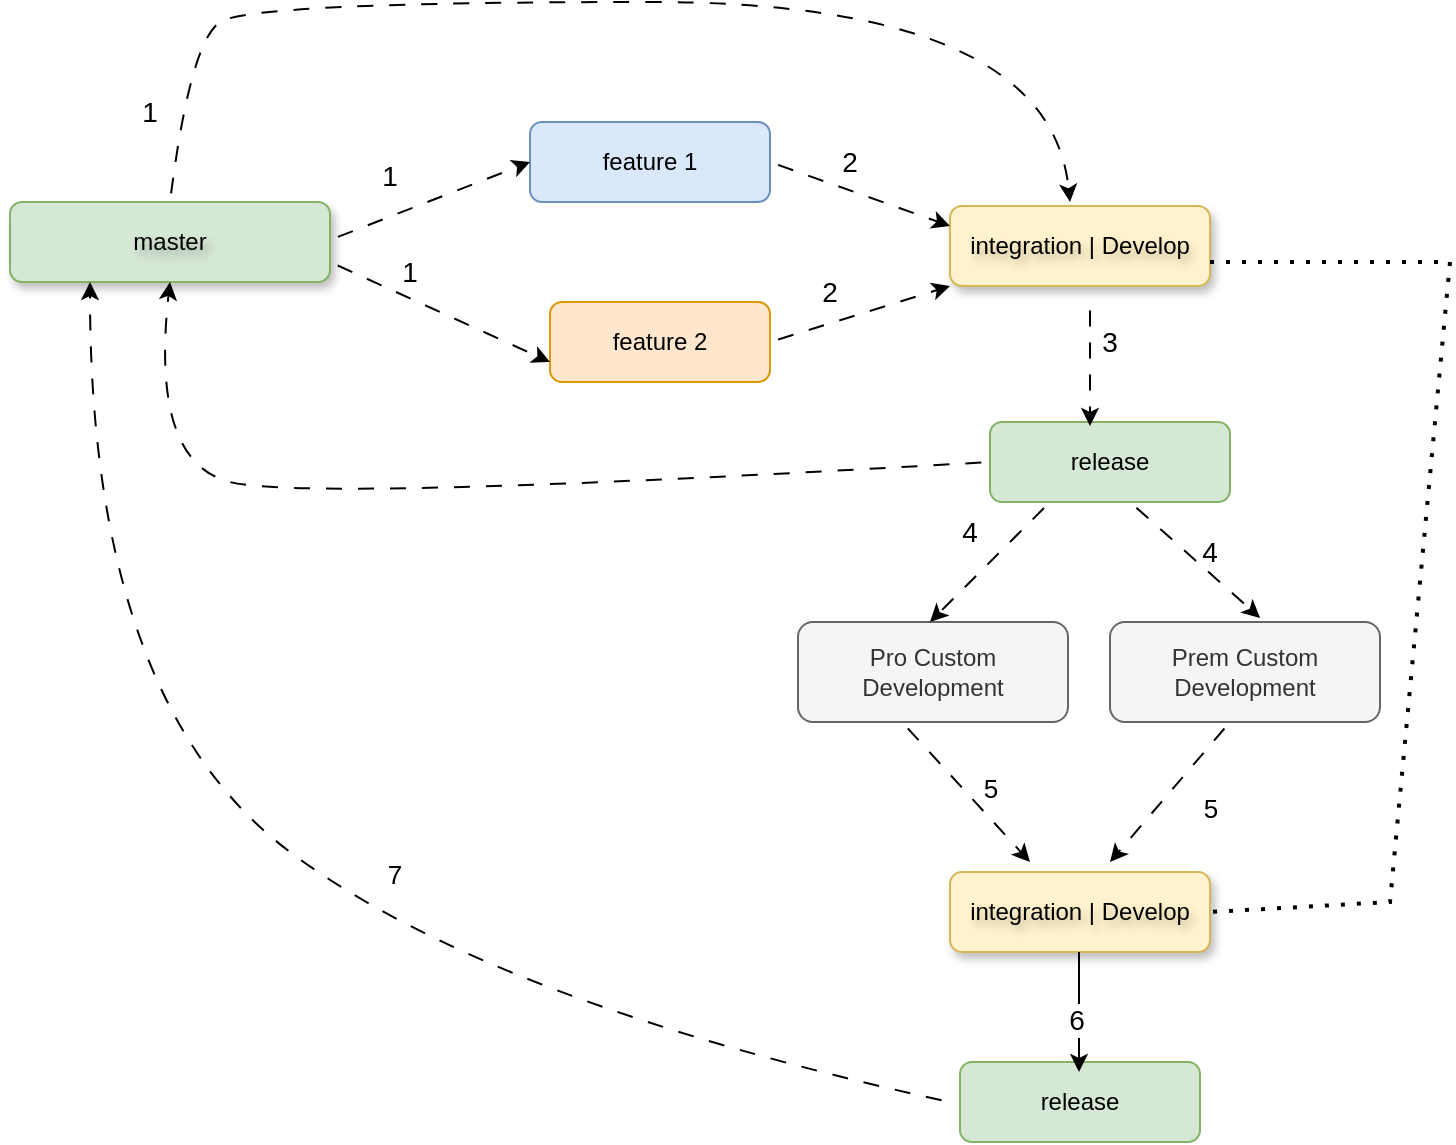 <mxfile version="24.0.2" type="github">
  <diagram name="Page-1" id="WWxiEu2j7Ve1bXlHETC6">
    <mxGraphModel dx="1222" dy="750" grid="1" gridSize="10" guides="1" tooltips="1" connect="1" arrows="1" fold="1" page="1" pageScale="1" pageWidth="827" pageHeight="1169" math="0" shadow="0">
      <root>
        <mxCell id="0" />
        <mxCell id="1" parent="0" />
        <mxCell id="AiDGs9eZDvrLeLsKu905-1" value="integration | Develop" style="rounded=1;whiteSpace=wrap;html=1;fillColor=#fff2cc;strokeColor=#d6b656;shadow=1;textShadow=1;" vertex="1" parent="1">
          <mxGeometry x="490" y="252" width="130" height="40" as="geometry" />
        </mxCell>
        <mxCell id="AiDGs9eZDvrLeLsKu905-2" value="master" style="rounded=1;whiteSpace=wrap;html=1;fillColor=#d5e8d4;strokeColor=#82b366;shadow=1;textShadow=1;" vertex="1" parent="1">
          <mxGeometry x="20" y="250" width="160" height="40" as="geometry" />
        </mxCell>
        <mxCell id="AiDGs9eZDvrLeLsKu905-4" value="feature 1" style="rounded=1;whiteSpace=wrap;html=1;fillColor=#dae8fc;strokeColor=#6c8ebf;" vertex="1" parent="1">
          <mxGeometry x="280" y="210" width="120" height="40" as="geometry" />
        </mxCell>
        <mxCell id="AiDGs9eZDvrLeLsKu905-5" value="feature 2" style="rounded=1;whiteSpace=wrap;html=1;fillColor=#ffe6cc;strokeColor=#d79b00;" vertex="1" parent="1">
          <mxGeometry x="290" y="300" width="110" height="40" as="geometry" />
        </mxCell>
        <mxCell id="AiDGs9eZDvrLeLsKu905-6" value="" style="endArrow=classic;html=1;rounded=0;flowAnimation=1;" edge="1" parent="1">
          <mxGeometry width="50" height="50" relative="1" as="geometry">
            <mxPoint x="180" y="269" as="sourcePoint" />
            <mxPoint x="280" y="230" as="targetPoint" />
          </mxGeometry>
        </mxCell>
        <mxCell id="AiDGs9eZDvrLeLsKu905-7" value="" style="endArrow=classic;html=1;rounded=0;entryX=0;entryY=0.75;entryDx=0;entryDy=0;flowAnimation=1;" edge="1" parent="1" target="AiDGs9eZDvrLeLsKu905-5">
          <mxGeometry width="50" height="50" relative="1" as="geometry">
            <mxPoint x="180" y="280" as="sourcePoint" />
            <mxPoint x="250" y="310" as="targetPoint" />
          </mxGeometry>
        </mxCell>
        <mxCell id="AiDGs9eZDvrLeLsKu905-8" value="" style="endArrow=classic;html=1;rounded=0;exitX=1;exitY=0.5;exitDx=0;exitDy=0;entryX=0;entryY=0.25;entryDx=0;entryDy=0;flowAnimation=1;" edge="1" parent="1" source="AiDGs9eZDvrLeLsKu905-4" target="AiDGs9eZDvrLeLsKu905-1">
          <mxGeometry width="50" height="50" relative="1" as="geometry">
            <mxPoint x="460" y="220" as="sourcePoint" />
            <mxPoint x="510" y="170" as="targetPoint" />
          </mxGeometry>
        </mxCell>
        <mxCell id="AiDGs9eZDvrLeLsKu905-9" value="" style="endArrow=classic;html=1;rounded=0;entryX=0;entryY=1;entryDx=0;entryDy=0;flowAnimation=1;" edge="1" parent="1" target="AiDGs9eZDvrLeLsKu905-1">
          <mxGeometry width="50" height="50" relative="1" as="geometry">
            <mxPoint x="400" y="320" as="sourcePoint" />
            <mxPoint x="480" y="290" as="targetPoint" />
          </mxGeometry>
        </mxCell>
        <mxCell id="AiDGs9eZDvrLeLsKu905-10" value="release" style="rounded=1;whiteSpace=wrap;html=1;fillColor=#d5e8d4;strokeColor=#82b366;" vertex="1" parent="1">
          <mxGeometry x="510" y="360" width="120" height="40" as="geometry" />
        </mxCell>
        <mxCell id="AiDGs9eZDvrLeLsKu905-12" value="" style="curved=1;endArrow=classic;html=1;rounded=0;exitX=0.5;exitY=0;exitDx=0;exitDy=0;flowAnimation=1;" edge="1" parent="1" source="AiDGs9eZDvrLeLsKu905-2">
          <mxGeometry width="50" height="50" relative="1" as="geometry">
            <mxPoint x="130" y="220" as="sourcePoint" />
            <mxPoint x="550" y="250" as="targetPoint" />
            <Array as="points">
              <mxPoint x="110" y="170" />
              <mxPoint x="140" y="150" />
              <mxPoint x="540" y="150" />
            </Array>
          </mxGeometry>
        </mxCell>
        <mxCell id="AiDGs9eZDvrLeLsKu905-13" value="" style="endArrow=classic;html=1;rounded=0;flowAnimation=1;" edge="1" parent="1">
          <mxGeometry width="50" height="50" relative="1" as="geometry">
            <mxPoint x="560" y="300" as="sourcePoint" />
            <mxPoint x="560" y="362" as="targetPoint" />
          </mxGeometry>
        </mxCell>
        <mxCell id="AiDGs9eZDvrLeLsKu905-14" value="" style="curved=1;endArrow=classic;html=1;rounded=0;entryX=0.5;entryY=1;entryDx=0;entryDy=0;exitX=0;exitY=0.5;exitDx=0;exitDy=0;flowAnimation=1;" edge="1" parent="1" source="AiDGs9eZDvrLeLsKu905-10" target="AiDGs9eZDvrLeLsKu905-2">
          <mxGeometry width="50" height="50" relative="1" as="geometry">
            <mxPoint x="500" y="380" as="sourcePoint" />
            <mxPoint x="140" y="380" as="targetPoint" />
            <Array as="points">
              <mxPoint x="170" y="400" />
              <mxPoint x="90" y="380" />
            </Array>
          </mxGeometry>
        </mxCell>
        <mxCell id="AiDGs9eZDvrLeLsKu905-15" value="Pro Custom Development" style="rounded=1;whiteSpace=wrap;html=1;fillColor=#f5f5f5;fontColor=#333333;strokeColor=#666666;" vertex="1" parent="1">
          <mxGeometry x="414" y="460" width="135" height="50" as="geometry" />
        </mxCell>
        <mxCell id="AiDGs9eZDvrLeLsKu905-16" value="Prem Custom Development" style="rounded=1;whiteSpace=wrap;html=1;fillColor=#f5f5f5;fontColor=#333333;strokeColor=#666666;" vertex="1" parent="1">
          <mxGeometry x="570" y="460" width="135" height="50" as="geometry" />
        </mxCell>
        <mxCell id="AiDGs9eZDvrLeLsKu905-17" value="" style="endArrow=classic;html=1;rounded=0;flowAnimation=1;" edge="1" parent="1">
          <mxGeometry width="50" height="50" relative="1" as="geometry">
            <mxPoint x="540" y="400" as="sourcePoint" />
            <mxPoint x="480" y="460" as="targetPoint" />
          </mxGeometry>
        </mxCell>
        <mxCell id="AiDGs9eZDvrLeLsKu905-18" value="" style="endArrow=classic;html=1;rounded=0;entryX=0.556;entryY=-0.04;entryDx=0;entryDy=0;entryPerimeter=0;flowAnimation=1;" edge="1" parent="1" target="AiDGs9eZDvrLeLsKu905-16">
          <mxGeometry width="50" height="50" relative="1" as="geometry">
            <mxPoint x="580" y="400" as="sourcePoint" />
            <mxPoint x="640" y="450" as="targetPoint" />
          </mxGeometry>
        </mxCell>
        <mxCell id="AiDGs9eZDvrLeLsKu905-26" value="&lt;font style=&quot;font-size: 14px;&quot;&gt;1&lt;/font&gt;" style="text;html=1;align=center;verticalAlign=middle;whiteSpace=wrap;rounded=0;" vertex="1" parent="1">
          <mxGeometry x="80" y="190" width="20" height="30" as="geometry" />
        </mxCell>
        <mxCell id="AiDGs9eZDvrLeLsKu905-28" value="&lt;font style=&quot;font-size: 14px;&quot;&gt;1&lt;/font&gt;" style="text;html=1;align=center;verticalAlign=middle;whiteSpace=wrap;rounded=0;" vertex="1" parent="1">
          <mxGeometry x="200" y="222" width="20" height="30" as="geometry" />
        </mxCell>
        <mxCell id="AiDGs9eZDvrLeLsKu905-29" value="&lt;font style=&quot;font-size: 14px;&quot;&gt;1&lt;/font&gt;" style="text;html=1;align=center;verticalAlign=middle;whiteSpace=wrap;rounded=0;" vertex="1" parent="1">
          <mxGeometry x="210" y="270" width="20" height="30" as="geometry" />
        </mxCell>
        <mxCell id="AiDGs9eZDvrLeLsKu905-31" value="&lt;font style=&quot;font-size: 14px;&quot;&gt;2&lt;/font&gt;" style="text;html=1;align=center;verticalAlign=middle;whiteSpace=wrap;rounded=0;" vertex="1" parent="1">
          <mxGeometry x="430" y="215" width="20" height="30" as="geometry" />
        </mxCell>
        <mxCell id="AiDGs9eZDvrLeLsKu905-32" value="&lt;font style=&quot;font-size: 14px;&quot;&gt;2&lt;/font&gt;" style="text;html=1;align=center;verticalAlign=middle;whiteSpace=wrap;rounded=0;" vertex="1" parent="1">
          <mxGeometry x="420" y="280" width="20" height="30" as="geometry" />
        </mxCell>
        <mxCell id="AiDGs9eZDvrLeLsKu905-33" value="&lt;font style=&quot;font-size: 14px;&quot;&gt;3&lt;/font&gt;" style="text;html=1;align=center;verticalAlign=middle;whiteSpace=wrap;rounded=0;" vertex="1" parent="1">
          <mxGeometry x="560" y="305" width="20" height="30" as="geometry" />
        </mxCell>
        <mxCell id="AiDGs9eZDvrLeLsKu905-34" value="&lt;font style=&quot;font-size: 14px;&quot;&gt;4&lt;/font&gt;" style="text;html=1;align=center;verticalAlign=middle;whiteSpace=wrap;rounded=0;" vertex="1" parent="1">
          <mxGeometry x="490" y="400" width="20" height="30" as="geometry" />
        </mxCell>
        <mxCell id="AiDGs9eZDvrLeLsKu905-35" value="&lt;font style=&quot;font-size: 14px;&quot;&gt;4&lt;/font&gt;" style="text;html=1;align=center;verticalAlign=middle;whiteSpace=wrap;rounded=0;" vertex="1" parent="1">
          <mxGeometry x="610" y="410" width="20" height="30" as="geometry" />
        </mxCell>
        <mxCell id="AiDGs9eZDvrLeLsKu905-40" value="integration | Develop" style="rounded=1;whiteSpace=wrap;html=1;fillColor=#fff2cc;strokeColor=#d6b656;shadow=1;textShadow=1;" vertex="1" parent="1">
          <mxGeometry x="490" y="585" width="130" height="40" as="geometry" />
        </mxCell>
        <mxCell id="AiDGs9eZDvrLeLsKu905-41" value="" style="endArrow=classic;html=1;rounded=0;flowAnimation=1;" edge="1" parent="1">
          <mxGeometry width="50" height="50" relative="1" as="geometry">
            <mxPoint x="466" y="510" as="sourcePoint" />
            <mxPoint x="530" y="580" as="targetPoint" />
          </mxGeometry>
        </mxCell>
        <mxCell id="AiDGs9eZDvrLeLsKu905-42" value="" style="endArrow=classic;html=1;rounded=0;flowAnimation=1;" edge="1" parent="1">
          <mxGeometry width="50" height="50" relative="1" as="geometry">
            <mxPoint x="630" y="510" as="sourcePoint" />
            <mxPoint x="570" y="580" as="targetPoint" />
          </mxGeometry>
        </mxCell>
        <mxCell id="AiDGs9eZDvrLeLsKu905-43" value="&lt;font style=&quot;font-size: 13px;&quot;&gt;5&lt;/font&gt;" style="text;html=1;align=center;verticalAlign=middle;resizable=0;points=[];autosize=1;strokeColor=none;fillColor=none;" vertex="1" parent="1">
          <mxGeometry x="495" y="528" width="30" height="30" as="geometry" />
        </mxCell>
        <mxCell id="AiDGs9eZDvrLeLsKu905-44" value="&lt;font style=&quot;font-size: 13px;&quot;&gt;5&lt;/font&gt;" style="text;html=1;align=center;verticalAlign=middle;resizable=0;points=[];autosize=1;strokeColor=none;fillColor=none;" vertex="1" parent="1">
          <mxGeometry x="605" y="538" width="30" height="30" as="geometry" />
        </mxCell>
        <mxCell id="AiDGs9eZDvrLeLsKu905-46" value="" style="curved=1;endArrow=classic;html=1;rounded=0;entryX=0.25;entryY=1;entryDx=0;entryDy=0;flowAnimation=1;" edge="1" parent="1" target="AiDGs9eZDvrLeLsKu905-2">
          <mxGeometry width="50" height="50" relative="1" as="geometry">
            <mxPoint x="490" y="700" as="sourcePoint" />
            <mxPoint x="260" y="600" as="targetPoint" />
            <Array as="points">
              <mxPoint x="260" y="650" />
              <mxPoint x="60" y="500" />
            </Array>
          </mxGeometry>
        </mxCell>
        <mxCell id="AiDGs9eZDvrLeLsKu905-47" value="&lt;font style=&quot;font-size: 13px;&quot;&gt;7&lt;/font&gt;" style="edgeLabel;html=1;align=center;verticalAlign=middle;resizable=0;points=[];" vertex="1" connectable="0" parent="AiDGs9eZDvrLeLsKu905-46">
          <mxGeometry x="-0.098" y="-8" relative="1" as="geometry">
            <mxPoint x="9" y="-11" as="offset" />
          </mxGeometry>
        </mxCell>
        <mxCell id="AiDGs9eZDvrLeLsKu905-49" value="release" style="rounded=1;whiteSpace=wrap;html=1;fillColor=#d5e8d4;strokeColor=#82b366;" vertex="1" parent="1">
          <mxGeometry x="495" y="680" width="120" height="40" as="geometry" />
        </mxCell>
        <mxCell id="AiDGs9eZDvrLeLsKu905-50" value="" style="endArrow=classic;html=1;rounded=0;" edge="1" parent="1">
          <mxGeometry width="50" height="50" relative="1" as="geometry">
            <mxPoint x="554.5" y="625" as="sourcePoint" />
            <mxPoint x="554.5" y="685" as="targetPoint" />
          </mxGeometry>
        </mxCell>
        <mxCell id="AiDGs9eZDvrLeLsKu905-51" value="&lt;font style=&quot;font-size: 14px;&quot;&gt;6&lt;/font&gt;" style="edgeLabel;html=1;align=center;verticalAlign=middle;resizable=0;points=[];" vertex="1" connectable="0" parent="AiDGs9eZDvrLeLsKu905-50">
          <mxGeometry x="0.083" y="-2" relative="1" as="geometry">
            <mxPoint y="1" as="offset" />
          </mxGeometry>
        </mxCell>
        <mxCell id="AiDGs9eZDvrLeLsKu905-52" value="" style="endArrow=none;dashed=1;html=1;dashPattern=1 3;strokeWidth=2;rounded=0;entryX=1;entryY=0.5;entryDx=0;entryDy=0;" edge="1" parent="1" target="AiDGs9eZDvrLeLsKu905-40">
          <mxGeometry width="50" height="50" relative="1" as="geometry">
            <mxPoint x="620" y="280" as="sourcePoint" />
            <mxPoint x="620" y="700" as="targetPoint" />
            <Array as="points">
              <mxPoint x="740" y="280" />
              <mxPoint x="710" y="600" />
            </Array>
          </mxGeometry>
        </mxCell>
      </root>
    </mxGraphModel>
  </diagram>
</mxfile>
